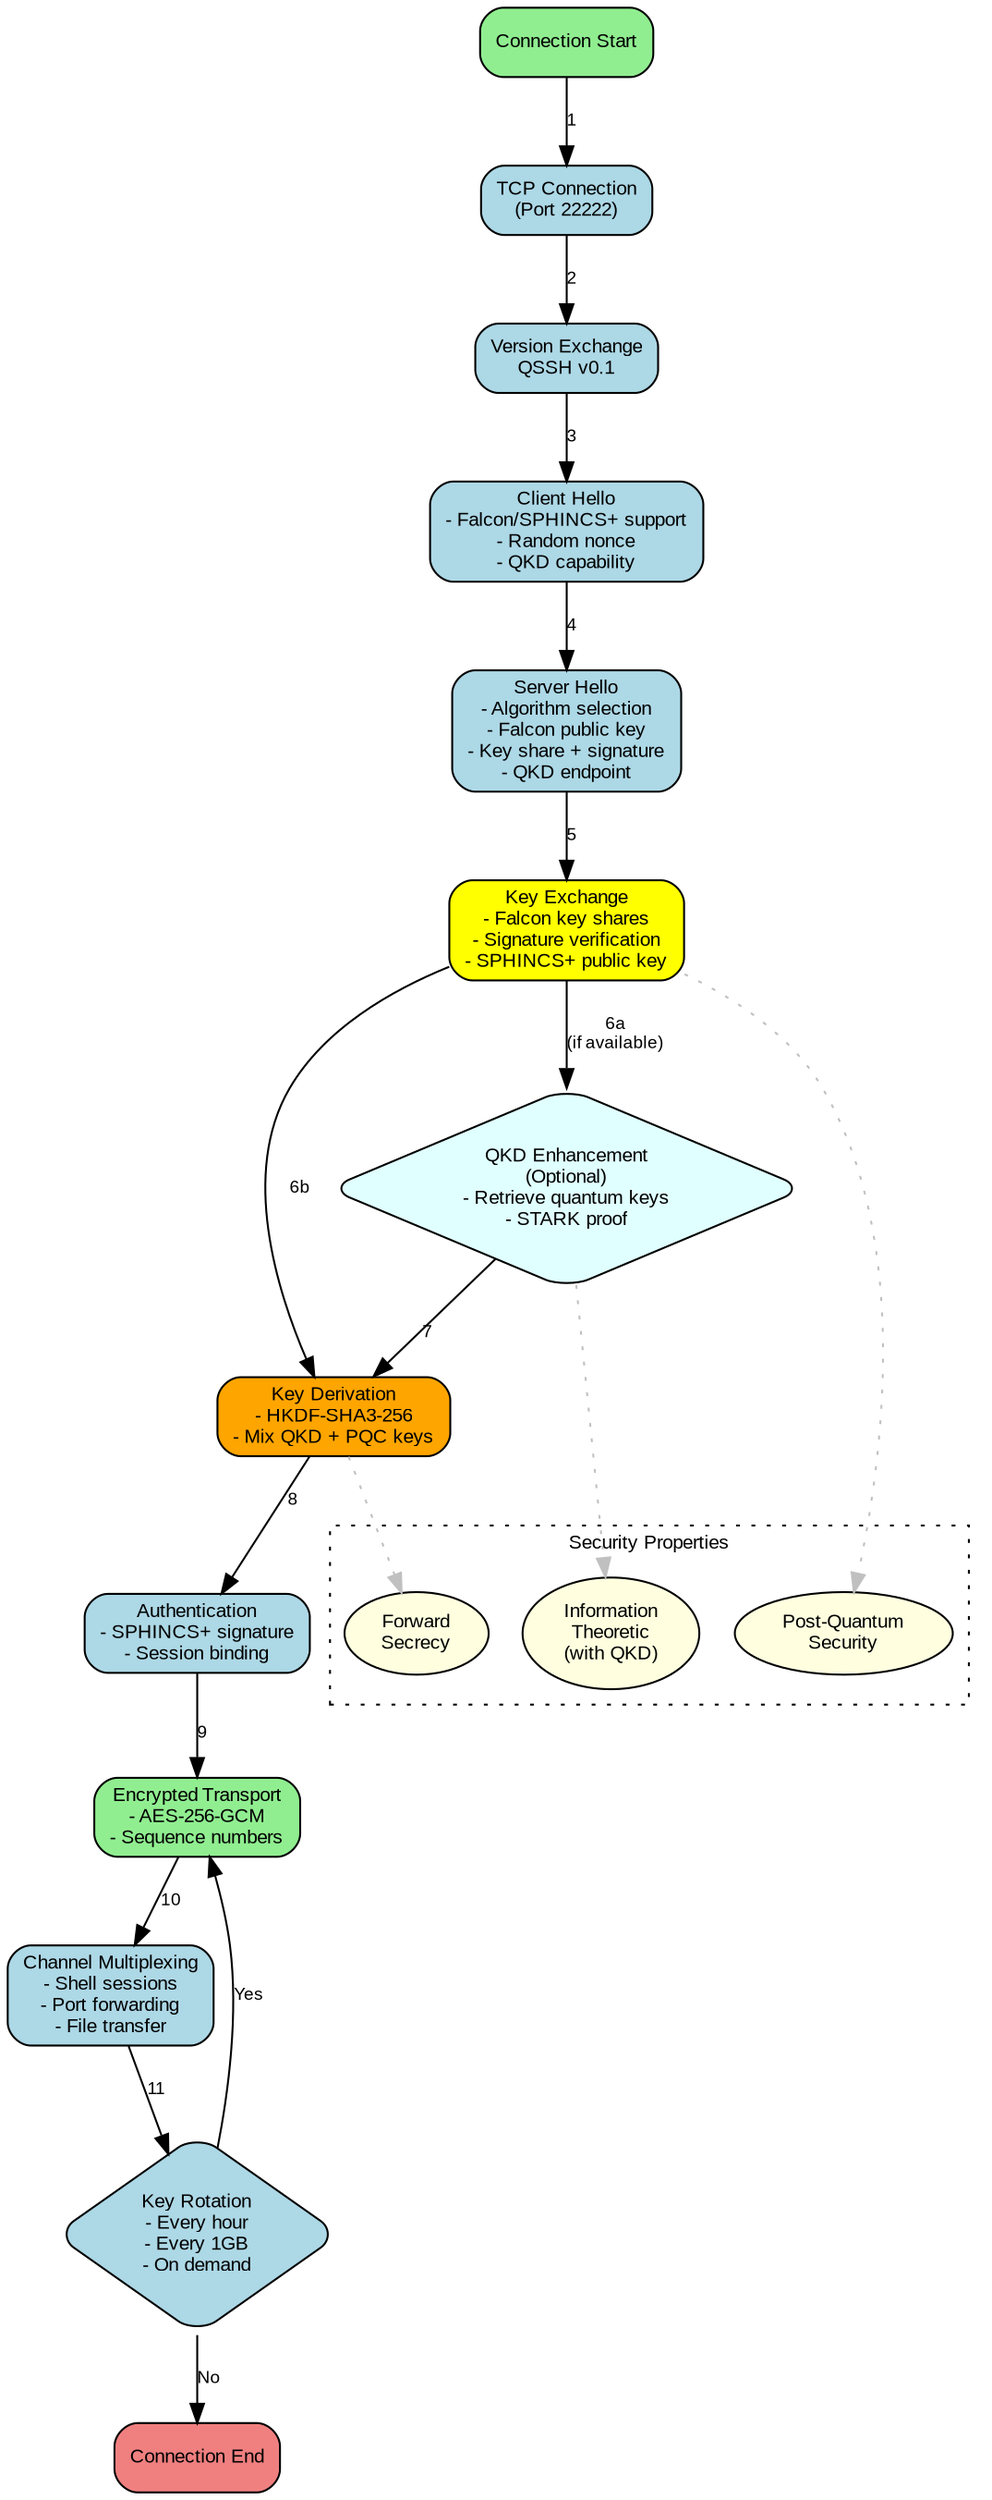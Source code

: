 digraph QSSHProtocolFlow {
    rankdir=TB;
    graph [fontname="Arial", fontsize=12, bgcolor="white"];
    node [shape=box, style="rounded,filled", fillcolor="lightblue", fontname="Arial", fontsize=10];
    edge [fontname="Arial", fontsize=9];
    
    // Define nodes
    start [label="Connection Start", fillcolor="lightgreen"];
    tcp [label="TCP Connection\n(Port 22222)"];
    version [label="Version Exchange\nQSSH v0.1"];
    client_hello [label="Client Hello\n- Falcon/SPHINCS+ support\n- Random nonce\n- QKD capability"];
    server_hello [label="Server Hello\n- Algorithm selection\n- Falcon public key\n- Key share + signature\n- QKD endpoint"];
    
    kex [label="Key Exchange\n- Falcon key shares\n- Signature verification\n- SPHINCS+ public key", fillcolor="yellow"];
    qkd [label="QKD Enhancement\n(Optional)\n- Retrieve quantum keys\n- STARK proof", shape=diamond, fillcolor="lightcyan"];
    
    kdf [label="Key Derivation\n- HKDF-SHA3-256\n- Mix QKD + PQC keys", fillcolor="orange"];
    
    auth [label="Authentication\n- SPHINCS+ signature\n- Session binding"];
    
    transport [label="Encrypted Transport\n- AES-256-GCM\n- Sequence numbers", fillcolor="lightgreen"];
    
    channels [label="Channel Multiplexing\n- Shell sessions\n- Port forwarding\n- File transfer"];
    
    rekey [label="Key Rotation\n- Every hour\n- Every 1GB\n- On demand", shape=diamond];
    
    end [label="Connection End", fillcolor="lightcoral"];
    
    // Define edges
    start -> tcp [label="1"];
    tcp -> version [label="2"];
    version -> client_hello [label="3"];
    client_hello -> server_hello [label="4"];
    server_hello -> kex [label="5"];
    kex -> qkd [label="6a\n(if available)"];
    kex -> kdf [label="6b"];
    qkd -> kdf [label="7"];
    kdf -> auth [label="8"];
    auth -> transport [label="9"];
    transport -> channels [label="10"];
    channels -> rekey [label="11"];
    rekey -> transport [label="Yes"];
    rekey -> end [label="No"];
    
    // Subgraph for security properties
    subgraph cluster_security {
        label="Security Properties";
        style=dotted;
        fontsize=10;
        
        pq [label="Post-Quantum\nSecurity", shape=ellipse, fillcolor="lightyellow"];
        forward [label="Forward\nSecrecy", shape=ellipse, fillcolor="lightyellow"];
        info [label="Information\nTheoretic\n(with QKD)", shape=ellipse, fillcolor="lightyellow"];
    }
    
    kex -> pq [style=dotted, color=gray];
    kdf -> forward [style=dotted, color=gray];
    qkd -> info [style=dotted, color=gray];
}
